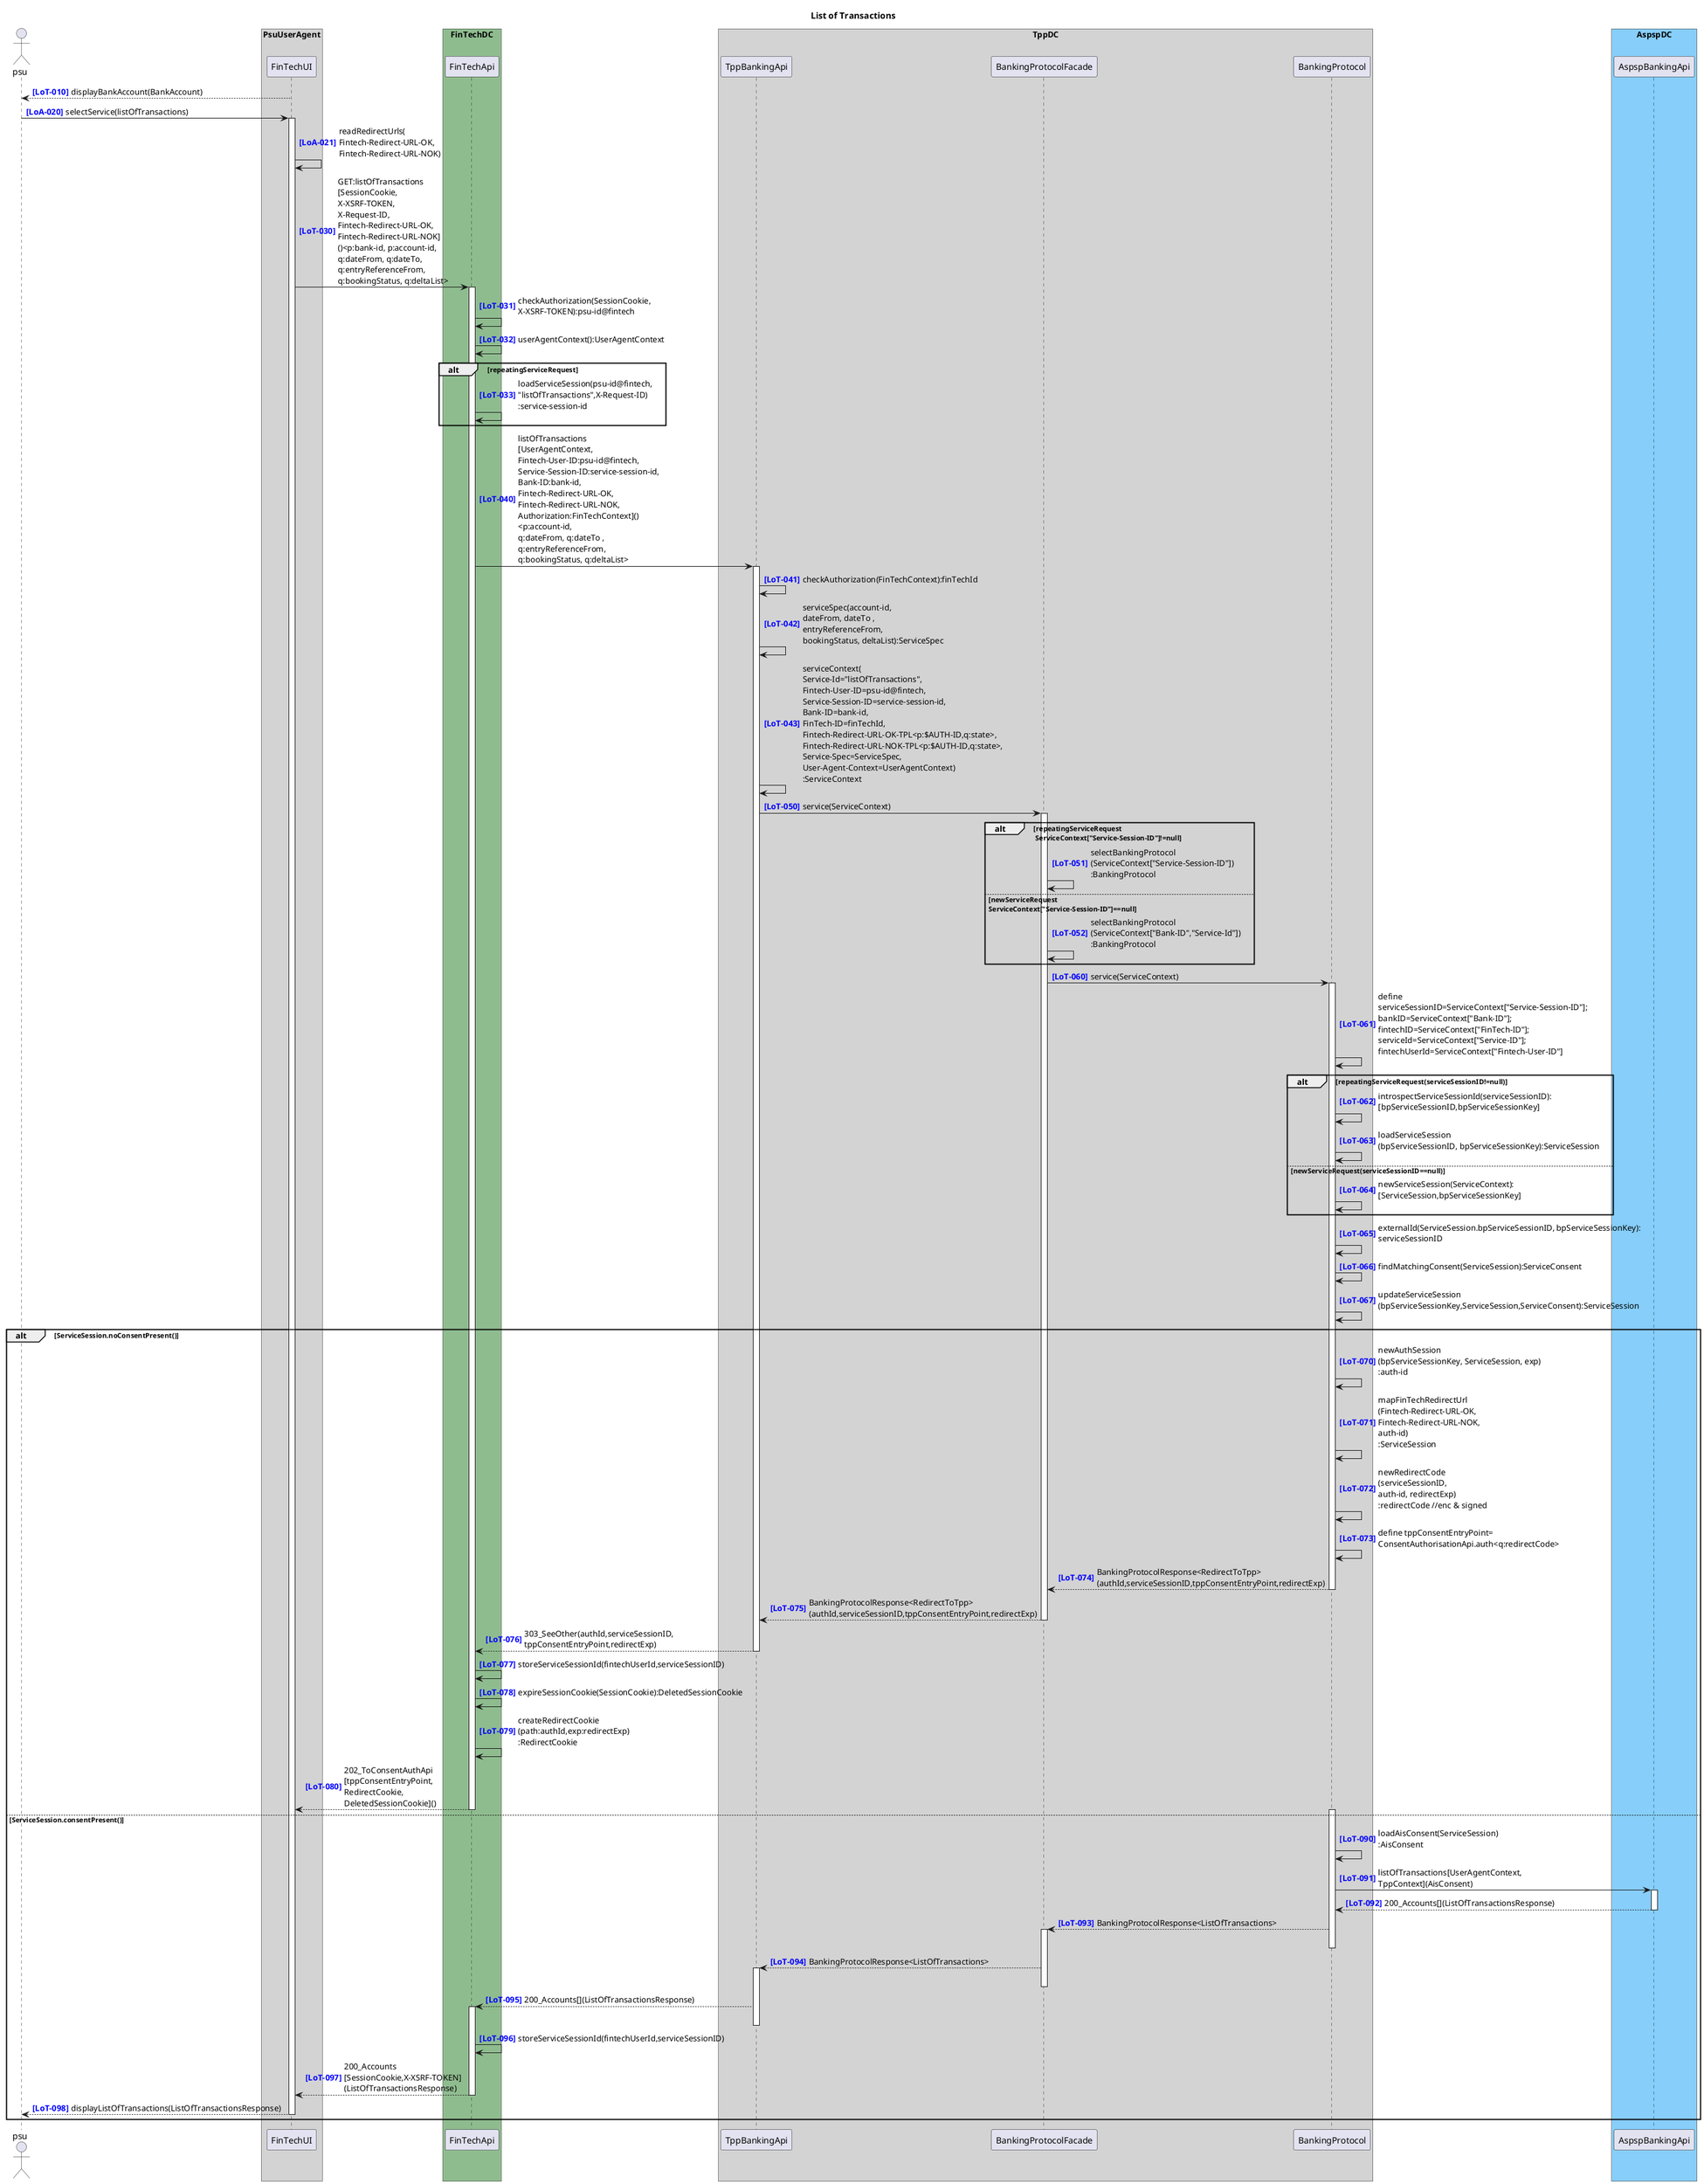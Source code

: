 @startuml 

title "List of Transactions"

autonumber 10 10 "<b><color blue>[LoT-000]</color></b>"
actor psu

box "PsuUserAgent" #LightGray
    participant "FinTechUI" as FinTechUI
    'participant "ConsentAuthorisationUI" as ConsentAuthorisationUI
    'participant "OnlineBankingUI" as OnlineBankingUI
end box
box "FinTechDC" #DarkSeaGreen
    participant "FinTechApi" as FinTechApi
end box
box "TppDC" #LightGray
    participant "TppBankingApi" as TppBankingApi
    participant "BankingProtocolFacade" as BankingProtocolFacade
    'participant "TppBankSearchApi" as TppBankSearchApi
    'participant "ConsentAuthorisationApi" as ConsentAuthorisationApi

    participant "BankingProtocol" as BankingProtocol
    'participant "RedirectSessionStoreApi" as RedirectSessionStoreApi
end box
box "AspspDC" #LightSkyBlue
	participant "AspspBankingApi" as AspspBankingApi
    'participant "OnlineBankingApi" as OnlineBankingApi
end box

FinTechUI --> psu : displayBankAccount(BankAccount)
autonumber 20 1 "<b><color blue>[LoA-000]"
psu -> FinTechUI ++ : selectService(listOfTransactions)
FinTechUI -> FinTechUI : readRedirectUrls(\nFintech-Redirect-URL-OK,\nFintech-Redirect-URL-NOK)
autonumber 30 1 "<b><color blue>[LoT-000]"
FinTechUI -> FinTechApi ++ : GET:listOfTransactions\n[SessionCookie,\nX-XSRF-TOKEN,\nX-Request-ID, \nFintech-Redirect-URL-OK,\nFintech-Redirect-URL-NOK]\n()<p:bank-id, p:account-id, \nq:dateFrom, q:dateTo,\nq:entryReferenceFrom,\nq:bookingStatus, q:deltaList>
FinTechApi -> FinTechApi : checkAuthorization(SessionCookie,\nX-XSRF-TOKEN):psu-id@fintech
FinTechApi -> FinTechApi : userAgentContext():UserAgentContext
alt repeatingServiceRequest
    FinTechApi -> FinTechApi : loadServiceSession(psu-id@fintech,\n"listOfTransactions",X-Request-ID)\n:service-session-id
end
autonumber 40 1 "<b><color blue>[LoT-000]"
FinTechApi -> TppBankingApi ++ : listOfTransactions\n[UserAgentContext,\nFintech-User-ID:psu-id@fintech,\nService-Session-ID:service-session-id,\nBank-ID:bank-id,\nFintech-Redirect-URL-OK,\nFintech-Redirect-URL-NOK,\nAuthorization:FinTechContext]()\n<p:account-id, \nq:dateFrom, q:dateTo ,\nq:entryReferenceFrom,\nq:bookingStatus, q:deltaList>
TppBankingApi -> TppBankingApi : checkAuthorization(FinTechContext):finTechId
TppBankingApi -> TppBankingApi : serviceSpec(account-id, \ndateFrom, dateTo ,\nentryReferenceFrom,\nbookingStatus, deltaList):ServiceSpec
TppBankingApi -> TppBankingApi : serviceContext(\nService-Id="listOfTransactions",\nFintech-User-ID=psu-id@fintech,\nService-Session-ID=service-session-id,\nBank-ID=bank-id,\nFinTech-ID=finTechId,\nFintech-Redirect-URL-OK-TPL<p:$AUTH-ID,q:state>,\nFintech-Redirect-URL-NOK-TPL<p:$AUTH-ID,q:state>,\nService-Spec=ServiceSpec,\nUser-Agent-Context=UserAgentContext)\n:ServiceContext
autonumber 50 1 "<b><color blue>[LoT-000]"
TppBankingApi -> BankingProtocolFacade ++ : service(ServiceContext)
alt repeatingServiceRequest\n ServiceContext["Service-Session-ID"]!=null
    BankingProtocolFacade -> BankingProtocolFacade : selectBankingProtocol\n(ServiceContext["Service-Session-ID"])\n:BankingProtocol
else newServiceRequest \nServiceContext["Service-Session-ID"]==null
    BankingProtocolFacade -> BankingProtocolFacade : selectBankingProtocol\n(ServiceContext["Bank-ID","Service-Id"])\n:BankingProtocol
end
autonumber 60 1 "<b><color blue>[LoT-000]"
BankingProtocolFacade -> BankingProtocol ++ : service(ServiceContext)
BankingProtocol -> BankingProtocol : define \nserviceSessionID=ServiceContext["Service-Session-ID"];\nbankID=ServiceContext["Bank-ID"];\nfintechID=ServiceContext["FinTech-ID"];\nserviceId=ServiceContext["Service-ID"];\nfintechUserId=ServiceContext["Fintech-User-ID"]
alt repeatingServiceRequest(serviceSessionID!=null)
    BankingProtocol -> BankingProtocol : introspectServiceSessionId(serviceSessionID):\n[bpServiceSessionID,bpServiceSessionKey]
    BankingProtocol -> BankingProtocol : loadServiceSession\n(bpServiceSessionID, bpServiceSessionKey):ServiceSession
else newServiceRequest(serviceSessionID==null)
    BankingProtocol -> BankingProtocol : newServiceSession(ServiceContext):\n[ServiceSession,bpServiceSessionKey]
end
BankingProtocol -> BankingProtocol : externalId(ServiceSession.bpServiceSessionID, bpServiceSessionKey):\nserviceSessionID
BankingProtocol -> BankingProtocol : findMatchingConsent(ServiceSession):ServiceConsent
BankingProtocol -> BankingProtocol : updateServiceSession\n(bpServiceSessionKey,ServiceSession,ServiceConsent):ServiceSession
alt ServiceSession.noConsentPresent()
    autonumber 70 1 "<b><color blue>[LoT-000]"
    BankingProtocol -> BankingProtocol : newAuthSession\n(bpServiceSessionKey, ServiceSession, exp)\n:auth-id
    BankingProtocol -> BankingProtocol : mapFinTechRedirectUrl\n(Fintech-Redirect-URL-OK,\nFintech-Redirect-URL-NOK,\nauth-id)\n:ServiceSession
    BankingProtocol -> BankingProtocol : newRedirectCode\n(serviceSessionID,\nauth-id, redirectExp)\n:redirectCode //enc & signed
    BankingProtocol -> BankingProtocol : define tppConsentEntryPoint=\nConsentAuthorisationApi.auth<q:redirectCode>
    return BankingProtocolResponse<RedirectToTpp>\n(authId,serviceSessionID,tppConsentEntryPoint,redirectExp)
    return BankingProtocolResponse<RedirectToTpp>\n(authId,serviceSessionID,tppConsentEntryPoint,redirectExp)
    return 303_SeeOther(authId,serviceSessionID,\ntppConsentEntryPoint,redirectExp)
    FinTechApi -> FinTechApi : storeServiceSessionId(fintechUserId,serviceSessionID)
    FinTechApi -> FinTechApi : expireSessionCookie(SessionCookie):DeletedSessionCookie
    FinTechApi -> FinTechApi : createRedirectCookie\n(path:authId,exp:redirectExp)\n:RedirectCookie
    return 202_ToConsentAuthApi\n[tppConsentEntryPoint,\nRedirectCookie, \nDeletedSessionCookie]()
else ServiceSession.consentPresent()
    autonumber 90 1 "<b><color blue>[LoT-000]"
    activate BankingProtocol
    BankingProtocol -> BankingProtocol : loadAisConsent(ServiceSession)\n:AisConsent
    BankingProtocol -> AspspBankingApi ++ : listOfTransactions[UserAgentContext,\nTppContext](AisConsent) 
    return 200_Accounts[](ListOfTransactionsResponse)
    BankingProtocol --> BankingProtocolFacade ++: BankingProtocolResponse<ListOfTransactions>
    deactivate BankingProtocol
    BankingProtocolFacade --> TppBankingApi ++: BankingProtocolResponse<ListOfTransactions>
    deactivate BankingProtocolFacade
    TppBankingApi --> FinTechApi ++ : 200_Accounts[](ListOfTransactionsResponse)
    deactivate TppBankingApi
    FinTechApi -> FinTechApi : storeServiceSessionId(fintechUserId,serviceSessionID)
    FinTechApi --> FinTechUI : 200_Accounts\n[SessionCookie,X-XSRF-TOKEN]\n(ListOfTransactionsResponse)
    deactivate FinTechApi
    return displayListOfTransactions(ListOfTransactionsResponse)
end
@enduml
